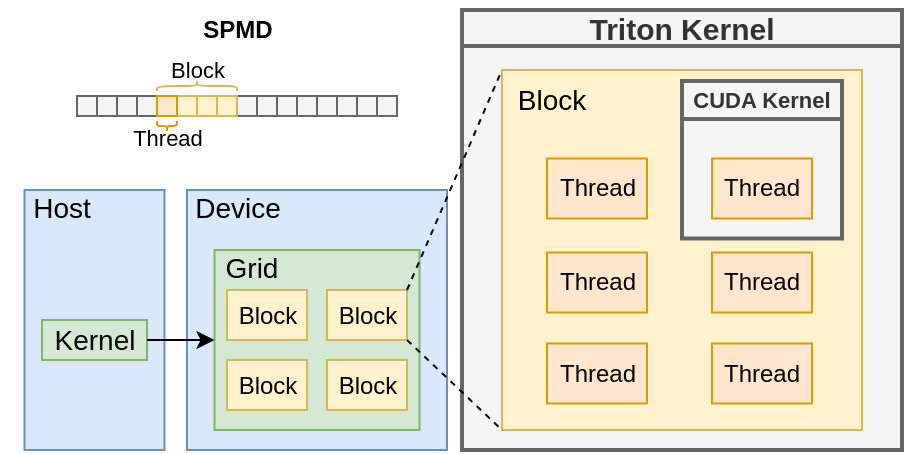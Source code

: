 <mxfile version="24.4.8" type="github">
  <diagram name="第 1 页" id="lZvmM5MYoufRkFUfNJzQ">
    <mxGraphModel dx="965" dy="529" grid="1" gridSize="10" guides="1" tooltips="1" connect="1" arrows="1" fold="1" page="1" pageScale="1" pageWidth="1000" pageHeight="1000" math="0" shadow="0">
      <root>
        <mxCell id="0" />
        <mxCell id="1" parent="0" />
        <mxCell id="dpeHdoD42rJqPUdLCWWj-28" value="" style="rounded=0;whiteSpace=wrap;html=1;fillColor=#f5f5f5;fontColor=#333333;strokeColor=#666666;strokeWidth=2;fillStyle=auto;" vertex="1" parent="1">
          <mxGeometry x="500" y="90" width="220" height="220" as="geometry" />
        </mxCell>
        <mxCell id="qro_Fb3TbMSUZuIelQu0-5" value="" style="rounded=0;whiteSpace=wrap;html=1;fillColor=#dae8fc;strokeColor=#6c8ebf;" parent="1" vertex="1">
          <mxGeometry x="362.5" y="180" width="130" height="130" as="geometry" />
        </mxCell>
        <mxCell id="qro_Fb3TbMSUZuIelQu0-1" value="" style="rounded=0;whiteSpace=wrap;html=1;fillColor=#dae8fc;strokeColor=#6c8ebf;" parent="1" vertex="1">
          <mxGeometry x="281.25" y="180" width="70" height="130" as="geometry" />
        </mxCell>
        <mxCell id="qro_Fb3TbMSUZuIelQu0-2" value="Host" style="text;html=1;align=center;verticalAlign=middle;whiteSpace=wrap;rounded=0;fontSize=14;" parent="1" vertex="1">
          <mxGeometry x="269.5" y="174" width="60" height="30" as="geometry" />
        </mxCell>
        <mxCell id="qro_Fb3TbMSUZuIelQu0-4" value="&lt;font style=&quot;font-size: 14px;&quot;&gt;Kernel&lt;/font&gt;" style="rounded=0;whiteSpace=wrap;html=1;fillColor=#d5e8d4;strokeColor=#82b366;fontSize=14;" parent="1" vertex="1">
          <mxGeometry x="290" y="245" width="52.5" height="20" as="geometry" />
        </mxCell>
        <mxCell id="qro_Fb3TbMSUZuIelQu0-6" value="" style="rounded=0;whiteSpace=wrap;html=1;fillColor=#d5e8d4;strokeColor=#82b366;" parent="1" vertex="1">
          <mxGeometry x="376.25" y="210" width="102.5" height="90" as="geometry" />
        </mxCell>
        <mxCell id="qro_Fb3TbMSUZuIelQu0-7" value="Device" style="text;html=1;align=center;verticalAlign=middle;whiteSpace=wrap;rounded=0;fontSize=14;" parent="1" vertex="1">
          <mxGeometry x="357.5" y="174" width="60" height="30" as="geometry" />
        </mxCell>
        <mxCell id="qro_Fb3TbMSUZuIelQu0-8" value="Grid" style="text;html=1;align=center;verticalAlign=middle;whiteSpace=wrap;rounded=0;fontSize=14;" parent="1" vertex="1">
          <mxGeometry x="365" y="204.25" width="60" height="30" as="geometry" />
        </mxCell>
        <mxCell id="qro_Fb3TbMSUZuIelQu0-11" value="Block" style="rounded=0;whiteSpace=wrap;html=1;fillColor=#fff2cc;strokeColor=#d6b656;" parent="1" vertex="1">
          <mxGeometry x="432.5" y="230" width="40" height="25" as="geometry" />
        </mxCell>
        <mxCell id="qro_Fb3TbMSUZuIelQu0-15" style="edgeStyle=orthogonalEdgeStyle;rounded=0;orthogonalLoop=1;jettySize=auto;html=1;exitX=1;exitY=0.5;exitDx=0;exitDy=0;entryX=0;entryY=0.5;entryDx=0;entryDy=0;" parent="1" source="qro_Fb3TbMSUZuIelQu0-4" target="qro_Fb3TbMSUZuIelQu0-6" edge="1">
          <mxGeometry relative="1" as="geometry" />
        </mxCell>
        <mxCell id="qro_Fb3TbMSUZuIelQu0-18" value="" style="rounded=0;whiteSpace=wrap;html=1;fillColor=#fff2cc;strokeColor=#d6b656;" parent="1" vertex="1">
          <mxGeometry x="520" y="120" width="180" height="180" as="geometry" />
        </mxCell>
        <mxCell id="qro_Fb3TbMSUZuIelQu0-19" value="Block" style="text;html=1;align=center;verticalAlign=middle;whiteSpace=wrap;rounded=0;fontSize=14;" parent="1" vertex="1">
          <mxGeometry x="520" y="120" width="50" height="30" as="geometry" />
        </mxCell>
        <mxCell id="qro_Fb3TbMSUZuIelQu0-35" value="" style="endArrow=none;dashed=1;html=1;rounded=0;exitX=1;exitY=0;exitDx=0;exitDy=0;entryX=0;entryY=0;entryDx=0;entryDy=0;" parent="1" source="qro_Fb3TbMSUZuIelQu0-11" target="qro_Fb3TbMSUZuIelQu0-18" edge="1">
          <mxGeometry width="50" height="50" relative="1" as="geometry">
            <mxPoint x="560" y="250" as="sourcePoint" />
            <mxPoint x="610" y="200" as="targetPoint" />
          </mxGeometry>
        </mxCell>
        <mxCell id="qro_Fb3TbMSUZuIelQu0-36" value="" style="endArrow=none;dashed=1;html=1;rounded=0;exitX=1;exitY=1;exitDx=0;exitDy=0;entryX=0;entryY=1;entryDx=0;entryDy=0;" parent="1" source="qro_Fb3TbMSUZuIelQu0-11" target="qro_Fb3TbMSUZuIelQu0-18" edge="1">
          <mxGeometry width="50" height="50" relative="1" as="geometry">
            <mxPoint x="540" y="250" as="sourcePoint" />
            <mxPoint x="620" y="110" as="targetPoint" />
          </mxGeometry>
        </mxCell>
        <mxCell id="dpeHdoD42rJqPUdLCWWj-6" value="Block" style="rounded=0;whiteSpace=wrap;html=1;fillColor=#fff2cc;strokeColor=#d6b656;" vertex="1" parent="1">
          <mxGeometry x="432.5" y="265" width="40" height="25" as="geometry" />
        </mxCell>
        <mxCell id="dpeHdoD42rJqPUdLCWWj-7" value="Block" style="rounded=0;whiteSpace=wrap;html=1;fillColor=#fff2cc;strokeColor=#d6b656;" vertex="1" parent="1">
          <mxGeometry x="382.5" y="265" width="40" height="25" as="geometry" />
        </mxCell>
        <mxCell id="dpeHdoD42rJqPUdLCWWj-8" value="Block" style="rounded=0;whiteSpace=wrap;html=1;fillColor=#fff2cc;strokeColor=#d6b656;" vertex="1" parent="1">
          <mxGeometry x="382.5" y="230" width="40" height="25" as="geometry" />
        </mxCell>
        <mxCell id="qro_Fb3TbMSUZuIelQu0-20" value="Thread" style="rounded=0;whiteSpace=wrap;html=1;fillColor=#ffe6cc;strokeColor=#d79b00;" parent="1" vertex="1">
          <mxGeometry x="542.5" y="164.25" width="50" height="30" as="geometry" />
        </mxCell>
        <mxCell id="dpeHdoD42rJqPUdLCWWj-9" value="Thread" style="rounded=0;whiteSpace=wrap;html=1;fillColor=#ffe6cc;strokeColor=#d79b00;" vertex="1" parent="1">
          <mxGeometry x="542.5" y="211.25" width="50" height="30" as="geometry" />
        </mxCell>
        <mxCell id="dpeHdoD42rJqPUdLCWWj-11" value="Thread" style="rounded=0;whiteSpace=wrap;html=1;fillColor=#ffe6cc;strokeColor=#d79b00;" vertex="1" parent="1">
          <mxGeometry x="625" y="211.25" width="50" height="30" as="geometry" />
        </mxCell>
        <mxCell id="dpeHdoD42rJqPUdLCWWj-32" value="" style="rounded=0;whiteSpace=wrap;html=1;fillColor=#f5f5f5;fontColor=#333333;strokeColor=#666666;strokeWidth=2;fillStyle=auto;" vertex="1" parent="1">
          <mxGeometry x="610" y="134.25" width="80" height="70" as="geometry" />
        </mxCell>
        <mxCell id="dpeHdoD42rJqPUdLCWWj-13" value="Thread" style="rounded=0;whiteSpace=wrap;html=1;fillColor=#ffe6cc;strokeColor=#d79b00;" vertex="1" parent="1">
          <mxGeometry x="625" y="164.25" width="50" height="30" as="geometry" />
        </mxCell>
        <mxCell id="dpeHdoD42rJqPUdLCWWj-30" value="Triton Kernel" style="text;html=1;align=center;verticalAlign=middle;whiteSpace=wrap;rounded=0;fontSize=15;fontStyle=1;fillColor=#f5f5f5;fontColor=#333333;strokeColor=#666666;strokeWidth=2;" vertex="1" parent="1">
          <mxGeometry x="500" y="90" width="220" height="18" as="geometry" />
        </mxCell>
        <mxCell id="dpeHdoD42rJqPUdLCWWj-31" style="edgeStyle=orthogonalEdgeStyle;rounded=0;orthogonalLoop=1;jettySize=auto;html=1;exitX=0.5;exitY=1;exitDx=0;exitDy=0;" edge="1" parent="1" source="dpeHdoD42rJqPUdLCWWj-9" target="dpeHdoD42rJqPUdLCWWj-9">
          <mxGeometry relative="1" as="geometry" />
        </mxCell>
        <mxCell id="dpeHdoD42rJqPUdLCWWj-33" value="CUDA Kernel" style="text;html=1;align=center;verticalAlign=middle;whiteSpace=wrap;rounded=0;fontSize=11;fontStyle=1;fillColor=#f5f5f5;fontColor=#333333;strokeColor=#666666;strokeWidth=2;" vertex="1" parent="1">
          <mxGeometry x="610" y="125.5" width="80" height="19" as="geometry" />
        </mxCell>
        <mxCell id="dpeHdoD42rJqPUdLCWWj-93" value="" style="rounded=0;whiteSpace=wrap;html=1;fillColor=#fff2cc;strokeColor=#d6b656;" vertex="1" parent="1">
          <mxGeometry x="357.5" y="133" width="10" height="10" as="geometry" />
        </mxCell>
        <mxCell id="dpeHdoD42rJqPUdLCWWj-94" value="" style="rounded=0;whiteSpace=wrap;html=1;fillColor=#fff2cc;strokeColor=#d6b656;" vertex="1" parent="1">
          <mxGeometry x="367.5" y="133" width="10" height="10" as="geometry" />
        </mxCell>
        <mxCell id="dpeHdoD42rJqPUdLCWWj-95" value="" style="rounded=0;whiteSpace=wrap;html=1;fillColor=#f5f5f5;fontColor=#333333;strokeColor=#666666;" vertex="1" parent="1">
          <mxGeometry x="387.5" y="133" width="10" height="10" as="geometry" />
        </mxCell>
        <mxCell id="dpeHdoD42rJqPUdLCWWj-96" value="" style="rounded=0;whiteSpace=wrap;html=1;fillColor=#f5f5f5;fontColor=#333333;strokeColor=#666666;" vertex="1" parent="1">
          <mxGeometry x="397.5" y="133" width="10" height="10" as="geometry" />
        </mxCell>
        <mxCell id="dpeHdoD42rJqPUdLCWWj-97" value="" style="rounded=0;whiteSpace=wrap;html=1;fillColor=#f5f5f5;fontColor=#333333;strokeColor=#666666;" vertex="1" parent="1">
          <mxGeometry x="407.5" y="133" width="10" height="10" as="geometry" />
        </mxCell>
        <mxCell id="dpeHdoD42rJqPUdLCWWj-98" value="" style="rounded=0;whiteSpace=wrap;html=1;fillColor=#f5f5f5;fontColor=#333333;strokeColor=#666666;" vertex="1" parent="1">
          <mxGeometry x="417.5" y="133" width="10" height="10" as="geometry" />
        </mxCell>
        <mxCell id="dpeHdoD42rJqPUdLCWWj-99" value="" style="rounded=0;whiteSpace=wrap;html=1;fillColor=#f5f5f5;fontColor=#333333;strokeColor=#666666;" vertex="1" parent="1">
          <mxGeometry x="427.5" y="133" width="10" height="10" as="geometry" />
        </mxCell>
        <mxCell id="dpeHdoD42rJqPUdLCWWj-100" value="" style="rounded=0;whiteSpace=wrap;html=1;fillColor=#f5f5f5;fontColor=#333333;strokeColor=#666666;" vertex="1" parent="1">
          <mxGeometry x="437.5" y="133" width="10" height="10" as="geometry" />
        </mxCell>
        <mxCell id="dpeHdoD42rJqPUdLCWWj-101" value="" style="rounded=0;whiteSpace=wrap;html=1;fillColor=#f5f5f5;fontColor=#333333;strokeColor=#666666;" vertex="1" parent="1">
          <mxGeometry x="447.5" y="133" width="10" height="10" as="geometry" />
        </mxCell>
        <mxCell id="dpeHdoD42rJqPUdLCWWj-102" value="" style="rounded=0;whiteSpace=wrap;html=1;fillColor=#f5f5f5;fontColor=#333333;strokeColor=#666666;" vertex="1" parent="1">
          <mxGeometry x="457.5" y="133" width="10" height="10" as="geometry" />
        </mxCell>
        <mxCell id="dpeHdoD42rJqPUdLCWWj-103" value="" style="rounded=0;whiteSpace=wrap;html=1;fillColor=#f5f5f5;fontColor=#333333;strokeColor=#666666;" vertex="1" parent="1">
          <mxGeometry x="307.5" y="133" width="10" height="10" as="geometry" />
        </mxCell>
        <mxCell id="dpeHdoD42rJqPUdLCWWj-104" value="" style="rounded=0;whiteSpace=wrap;html=1;fillColor=#f5f5f5;fontColor=#333333;strokeColor=#666666;" vertex="1" parent="1">
          <mxGeometry x="317.5" y="133" width="10" height="10" as="geometry" />
        </mxCell>
        <mxCell id="dpeHdoD42rJqPUdLCWWj-105" value="" style="rounded=0;whiteSpace=wrap;html=1;fillColor=#f5f5f5;fontColor=#333333;strokeColor=#666666;" vertex="1" parent="1">
          <mxGeometry x="327.5" y="133" width="10" height="10" as="geometry" />
        </mxCell>
        <mxCell id="dpeHdoD42rJqPUdLCWWj-106" value="" style="rounded=0;whiteSpace=wrap;html=1;fillColor=#f5f5f5;fontColor=#333333;strokeColor=#666666;" vertex="1" parent="1">
          <mxGeometry x="337.5" y="133" width="10" height="10" as="geometry" />
        </mxCell>
        <mxCell id="dpeHdoD42rJqPUdLCWWj-107" value="" style="shape=curlyBracket;whiteSpace=wrap;html=1;rounded=1;flipH=1;labelPosition=right;verticalLabelPosition=middle;align=left;verticalAlign=middle;rotation=-90;fillColor=#fff2cc;strokeColor=#d6b656;" vertex="1" parent="1">
          <mxGeometry x="365" y="108" width="5" height="40" as="geometry" />
        </mxCell>
        <mxCell id="dpeHdoD42rJqPUdLCWWj-108" value="Block" style="text;html=1;align=center;verticalAlign=middle;whiteSpace=wrap;rounded=0;fillColor=none;fontSize=11;" vertex="1" parent="1">
          <mxGeometry x="337.5" y="115" width="60" height="10" as="geometry" />
        </mxCell>
        <mxCell id="dpeHdoD42rJqPUdLCWWj-109" value="" style="shape=curlyBracket;whiteSpace=wrap;html=1;rounded=1;flipH=1;labelPosition=right;verticalLabelPosition=middle;align=left;verticalAlign=middle;rotation=90;fillColor=#ffe6cc;strokeColor=#d79b00;" vertex="1" parent="1">
          <mxGeometry x="350" y="143" width="5" height="10" as="geometry" />
        </mxCell>
        <mxCell id="dpeHdoD42rJqPUdLCWWj-110" value="Thread" style="text;html=1;align=center;verticalAlign=middle;whiteSpace=wrap;rounded=0;fillColor=none;fontSize=11;" vertex="1" parent="1">
          <mxGeometry x="322.5" y="149" width="60" height="10" as="geometry" />
        </mxCell>
        <mxCell id="dpeHdoD42rJqPUdLCWWj-111" value="" style="rounded=0;whiteSpace=wrap;html=1;fillColor=#ffe6cc;strokeColor=#d79b00;" vertex="1" parent="1">
          <mxGeometry x="347.5" y="133" width="10" height="10" as="geometry" />
        </mxCell>
        <mxCell id="dpeHdoD42rJqPUdLCWWj-112" value="" style="rounded=0;whiteSpace=wrap;html=1;fillColor=#fff2cc;strokeColor=#d6b656;" vertex="1" parent="1">
          <mxGeometry x="377.5" y="133" width="10" height="10" as="geometry" />
        </mxCell>
        <mxCell id="dpeHdoD42rJqPUdLCWWj-114" value="SPMD" style="text;html=1;align=center;verticalAlign=middle;whiteSpace=wrap;rounded=0;fontStyle=1" vertex="1" parent="1">
          <mxGeometry x="357.5" y="85" width="60" height="30" as="geometry" />
        </mxCell>
        <mxCell id="dpeHdoD42rJqPUdLCWWj-116" value="Thread" style="rounded=0;whiteSpace=wrap;html=1;fillColor=#ffe6cc;strokeColor=#d79b00;" vertex="1" parent="1">
          <mxGeometry x="625" y="256.75" width="50" height="30" as="geometry" />
        </mxCell>
        <mxCell id="dpeHdoD42rJqPUdLCWWj-117" value="Thread" style="rounded=0;whiteSpace=wrap;html=1;fillColor=#ffe6cc;strokeColor=#d79b00;" vertex="1" parent="1">
          <mxGeometry x="542.5" y="256.75" width="50" height="30" as="geometry" />
        </mxCell>
      </root>
    </mxGraphModel>
  </diagram>
</mxfile>

